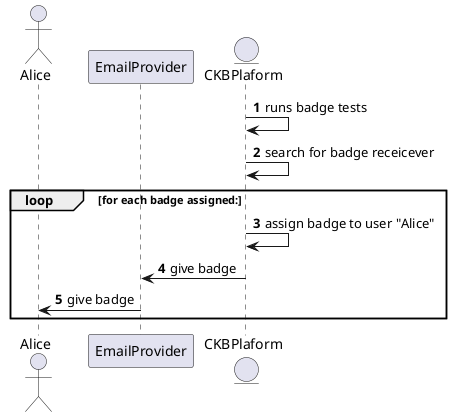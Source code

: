 @startuml

autonumber

actor Alice
participant EmailProvider as Email
entity CKBPlaform as Platform

Platform -> Platform: runs badge tests
Platform -> Platform: search for badge receicever

loop for each badge assigned:
    Platform -> Platform: assign badge to user "Alice"
    Platform -> Email: give badge
    Email -> Alice: give badge
end

@enduml